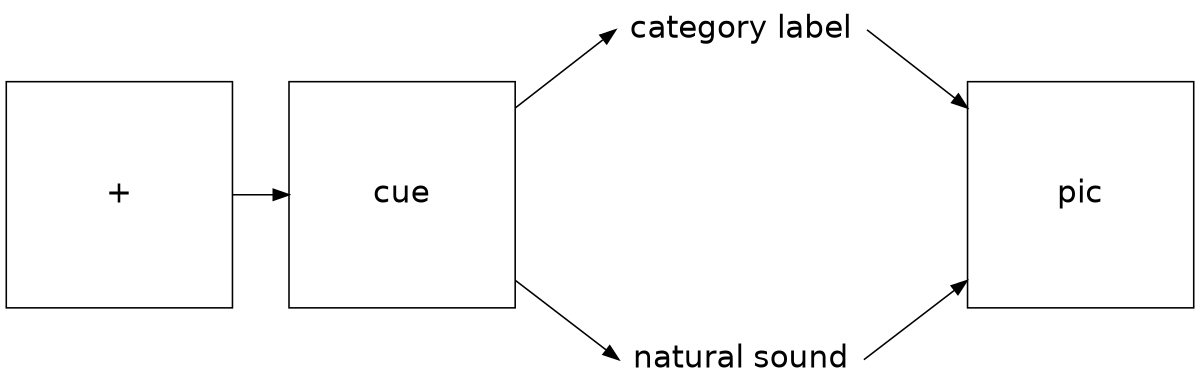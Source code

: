 digraph PicVerification {

    graph [size = "8,4"; 
           overlap = prism; 
           rankdir = LR;
           compound = true]
    
    node [fontname = Helvetica; fontsize = 20]
    edge [fontname = Helvetica; fontsize = 20]
    
    {   graph [rank = same];
        {   node [shape = none; label = ""; width = 0.1, height = 0.1];
            R1C1; 
            R3C1;
        }
        fix [shape = box; label = "+"; width = 2.0; height = 2.0];
        
    }
    
    {   graph [rank = same];
        edge [style = invis];
        {   node [shape = none; label = ""; width = 0.1, height = 0.1];
            R1C2; 
            R3C2;
        }
    
        cue [shape = box; label = "cue"; width = 2.0; height = 2.0];
    }
    
    {   graph [rank = same];
        edge [style = invis];
        {   node [shape = none; width = 0.1, height = 0.1];
            clabel [label = "category label"]; 
            nsound [label = "natural sound"];
        }
    
        R2C3 [shape = none; label = ""; width = 3.0; height = 2.0];
    }
    
    pic [shape = box; width = 2.0; height = 2.0];
    
    R1C1 -> fix -> R3C1 [style = invis];
    R1C1 -> R1C2 -> clabel [style = invis];
    fix -> cue; 
    cue -> R2C3 -> pic [style = invis];
    R3C1 -> R3C2 -> nsound [style = invis];
    
    graph [splines = false];
    cue -> clabel [headport = w];
    cue -> nsound [headport = w];
    
    clabel -> pic [tailport = e];
    nsound -> pic [tailport = e];
}


